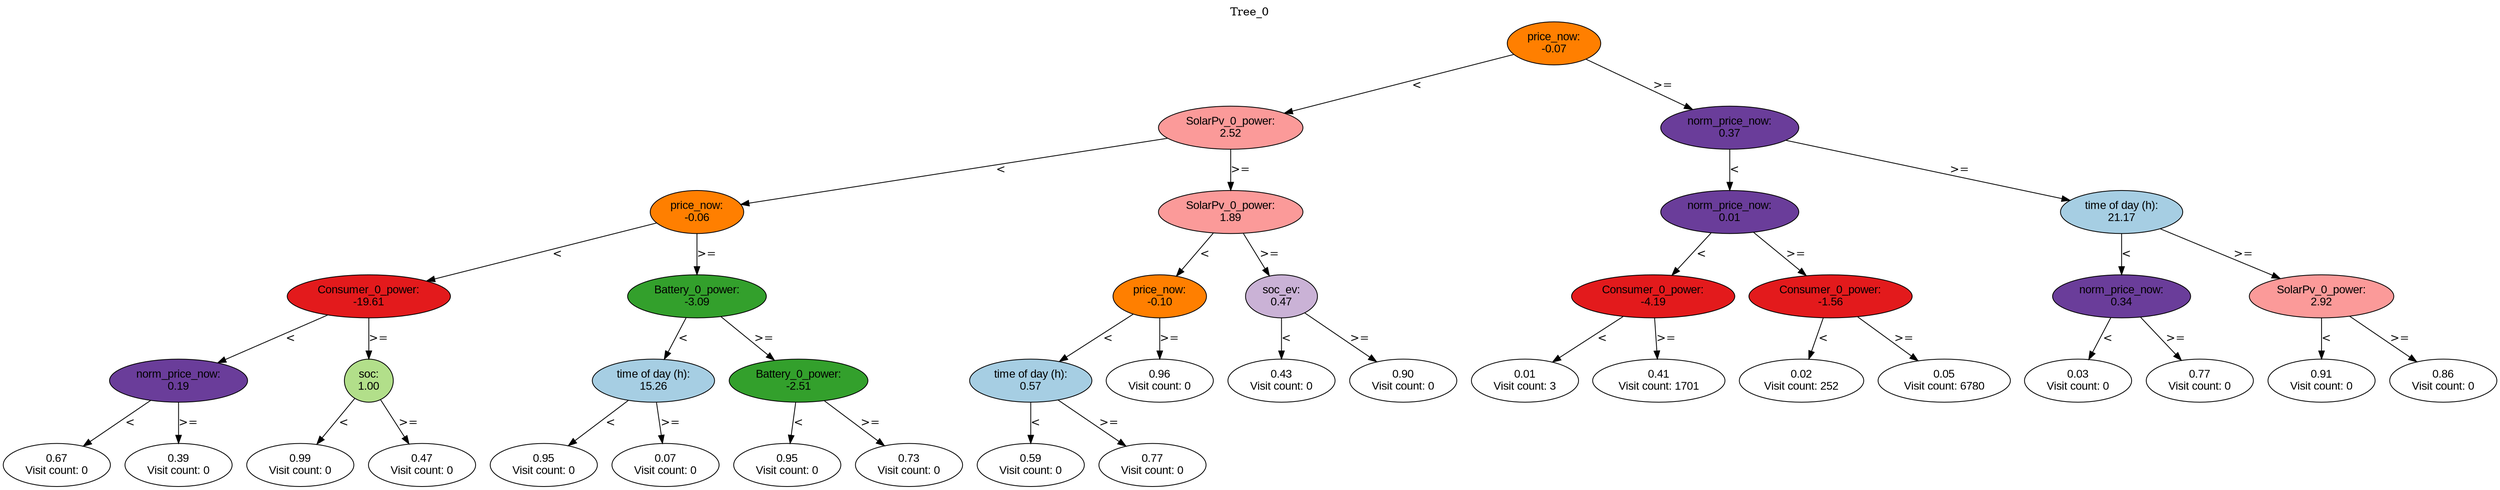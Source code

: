 digraph BST {
    node [fontname="Arial" style=filled colorscheme=paired12];
    0 [ label = "price_now:
-0.07" fillcolor=8];
    1 [ label = "SolarPv_0_power:
2.52" fillcolor=5];
    2 [ label = "price_now:
-0.06" fillcolor=8];
    3 [ label = "Consumer_0_power:
-19.61" fillcolor=6];
    4 [ label = "norm_price_now:
0.19" fillcolor=10];
    5 [ label = "0.67
Visit count: 0" fillcolor=white];
    6 [ label = "0.39
Visit count: 0" fillcolor=white];
    7 [ label = "soc:
1.00" fillcolor=3];
    8 [ label = "0.99
Visit count: 0" fillcolor=white];
    9 [ label = "0.47
Visit count: 0" fillcolor=white];
    10 [ label = "Battery_0_power:
-3.09" fillcolor=4];
    11 [ label = "time of day (h):
15.26" fillcolor=1];
    12 [ label = "0.95
Visit count: 0" fillcolor=white];
    13 [ label = "0.07
Visit count: 0" fillcolor=white];
    14 [ label = "Battery_0_power:
-2.51" fillcolor=4];
    15 [ label = "0.95
Visit count: 0" fillcolor=white];
    16 [ label = "0.73
Visit count: 0" fillcolor=white];
    17 [ label = "SolarPv_0_power:
1.89" fillcolor=5];
    18 [ label = "price_now:
-0.10" fillcolor=8];
    19 [ label = "time of day (h):
0.57" fillcolor=1];
    20 [ label = "0.59
Visit count: 0" fillcolor=white];
    21 [ label = "0.77
Visit count: 0" fillcolor=white];
    22 [ label = "0.96
Visit count: 0" fillcolor=white];
    23 [ label = "soc_ev:
0.47" fillcolor=9];
    24 [ label = "0.43
Visit count: 0" fillcolor=white];
    25 [ label = "0.90
Visit count: 0" fillcolor=white];
    26 [ label = "norm_price_now:
0.37" fillcolor=10];
    27 [ label = "norm_price_now:
0.01" fillcolor=10];
    28 [ label = "Consumer_0_power:
-4.19" fillcolor=6];
    29 [ label = "0.01
Visit count: 3" fillcolor=white];
    30 [ label = "0.41
Visit count: 1701" fillcolor=white];
    31 [ label = "Consumer_0_power:
-1.56" fillcolor=6];
    32 [ label = "0.02
Visit count: 252" fillcolor=white];
    33 [ label = "0.05
Visit count: 6780" fillcolor=white];
    34 [ label = "time of day (h):
21.17" fillcolor=1];
    35 [ label = "norm_price_now:
0.34" fillcolor=10];
    36 [ label = "0.03
Visit count: 0" fillcolor=white];
    37 [ label = "0.77
Visit count: 0" fillcolor=white];
    38 [ label = "SolarPv_0_power:
2.92" fillcolor=5];
    39 [ label = "0.91
Visit count: 0" fillcolor=white];
    40 [ label = "0.86
Visit count: 0" fillcolor=white];

    0  -> 1[ label = "<"];
    0  -> 26[ label = ">="];
    1  -> 2[ label = "<"];
    1  -> 17[ label = ">="];
    2  -> 3[ label = "<"];
    2  -> 10[ label = ">="];
    3  -> 4[ label = "<"];
    3  -> 7[ label = ">="];
    4  -> 5[ label = "<"];
    4  -> 6[ label = ">="];
    7  -> 8[ label = "<"];
    7  -> 9[ label = ">="];
    10  -> 11[ label = "<"];
    10  -> 14[ label = ">="];
    11  -> 12[ label = "<"];
    11  -> 13[ label = ">="];
    14  -> 15[ label = "<"];
    14  -> 16[ label = ">="];
    17  -> 18[ label = "<"];
    17  -> 23[ label = ">="];
    18  -> 19[ label = "<"];
    18  -> 22[ label = ">="];
    19  -> 20[ label = "<"];
    19  -> 21[ label = ">="];
    23  -> 24[ label = "<"];
    23  -> 25[ label = ">="];
    26  -> 27[ label = "<"];
    26  -> 34[ label = ">="];
    27  -> 28[ label = "<"];
    27  -> 31[ label = ">="];
    28  -> 29[ label = "<"];
    28  -> 30[ label = ">="];
    31  -> 32[ label = "<"];
    31  -> 33[ label = ">="];
    34  -> 35[ label = "<"];
    34  -> 38[ label = ">="];
    35  -> 36[ label = "<"];
    35  -> 37[ label = ">="];
    38  -> 39[ label = "<"];
    38  -> 40[ label = ">="];

    labelloc="t";
    label="Tree_0";
}